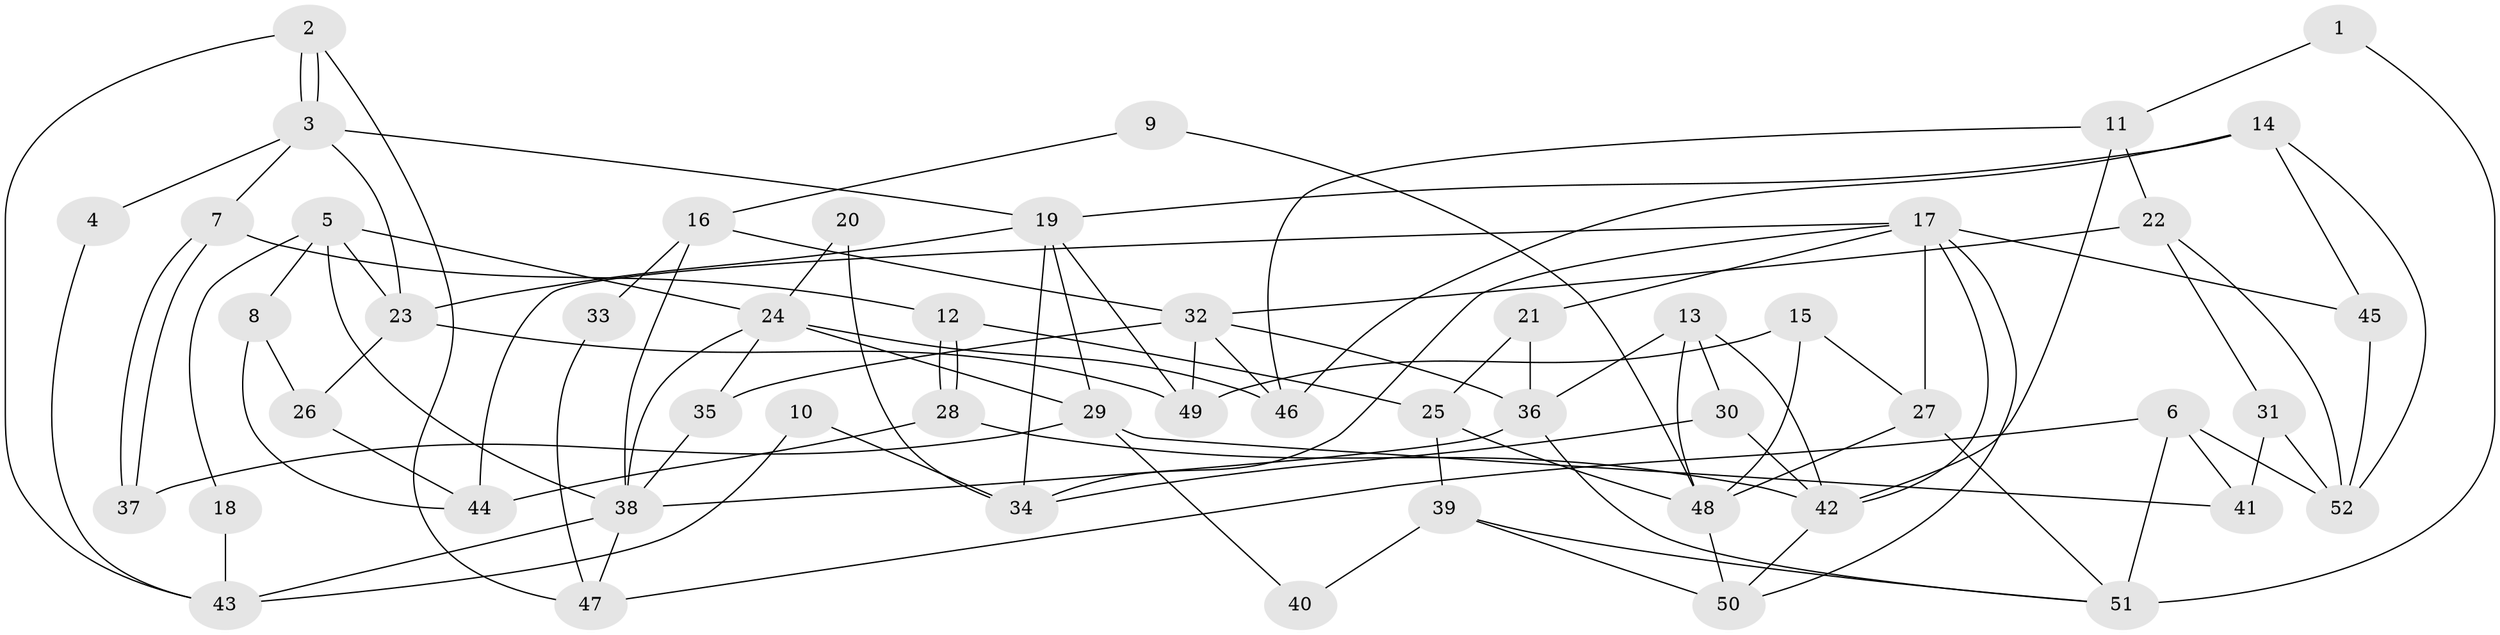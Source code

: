 // coarse degree distribution, {2: 0.2222222222222222, 6: 0.2222222222222222, 7: 0.08333333333333333, 3: 0.1388888888888889, 4: 0.19444444444444445, 8: 0.027777777777777776, 5: 0.08333333333333333, 9: 0.027777777777777776}
// Generated by graph-tools (version 1.1) at 2025/52/02/27/25 19:52:06]
// undirected, 52 vertices, 104 edges
graph export_dot {
graph [start="1"]
  node [color=gray90,style=filled];
  1;
  2;
  3;
  4;
  5;
  6;
  7;
  8;
  9;
  10;
  11;
  12;
  13;
  14;
  15;
  16;
  17;
  18;
  19;
  20;
  21;
  22;
  23;
  24;
  25;
  26;
  27;
  28;
  29;
  30;
  31;
  32;
  33;
  34;
  35;
  36;
  37;
  38;
  39;
  40;
  41;
  42;
  43;
  44;
  45;
  46;
  47;
  48;
  49;
  50;
  51;
  52;
  1 -- 51;
  1 -- 11;
  2 -- 47;
  2 -- 3;
  2 -- 3;
  2 -- 43;
  3 -- 23;
  3 -- 4;
  3 -- 7;
  3 -- 19;
  4 -- 43;
  5 -- 38;
  5 -- 23;
  5 -- 8;
  5 -- 18;
  5 -- 24;
  6 -- 52;
  6 -- 51;
  6 -- 41;
  6 -- 47;
  7 -- 37;
  7 -- 37;
  7 -- 12;
  8 -- 44;
  8 -- 26;
  9 -- 16;
  9 -- 48;
  10 -- 34;
  10 -- 43;
  11 -- 42;
  11 -- 22;
  11 -- 46;
  12 -- 28;
  12 -- 28;
  12 -- 25;
  13 -- 48;
  13 -- 36;
  13 -- 30;
  13 -- 42;
  14 -- 19;
  14 -- 46;
  14 -- 45;
  14 -- 52;
  15 -- 49;
  15 -- 27;
  15 -- 48;
  16 -- 32;
  16 -- 38;
  16 -- 33;
  17 -- 27;
  17 -- 45;
  17 -- 21;
  17 -- 34;
  17 -- 42;
  17 -- 44;
  17 -- 50;
  18 -- 43;
  19 -- 34;
  19 -- 23;
  19 -- 29;
  19 -- 49;
  20 -- 34;
  20 -- 24;
  21 -- 25;
  21 -- 36;
  22 -- 31;
  22 -- 32;
  22 -- 52;
  23 -- 26;
  23 -- 49;
  24 -- 46;
  24 -- 29;
  24 -- 35;
  24 -- 38;
  25 -- 48;
  25 -- 39;
  26 -- 44;
  27 -- 51;
  27 -- 48;
  28 -- 42;
  28 -- 44;
  29 -- 37;
  29 -- 40;
  29 -- 41;
  30 -- 42;
  30 -- 34;
  31 -- 52;
  31 -- 41;
  32 -- 49;
  32 -- 36;
  32 -- 35;
  32 -- 46;
  33 -- 47;
  35 -- 38;
  36 -- 38;
  36 -- 51;
  38 -- 43;
  38 -- 47;
  39 -- 50;
  39 -- 40;
  39 -- 51;
  42 -- 50;
  45 -- 52;
  48 -- 50;
}
